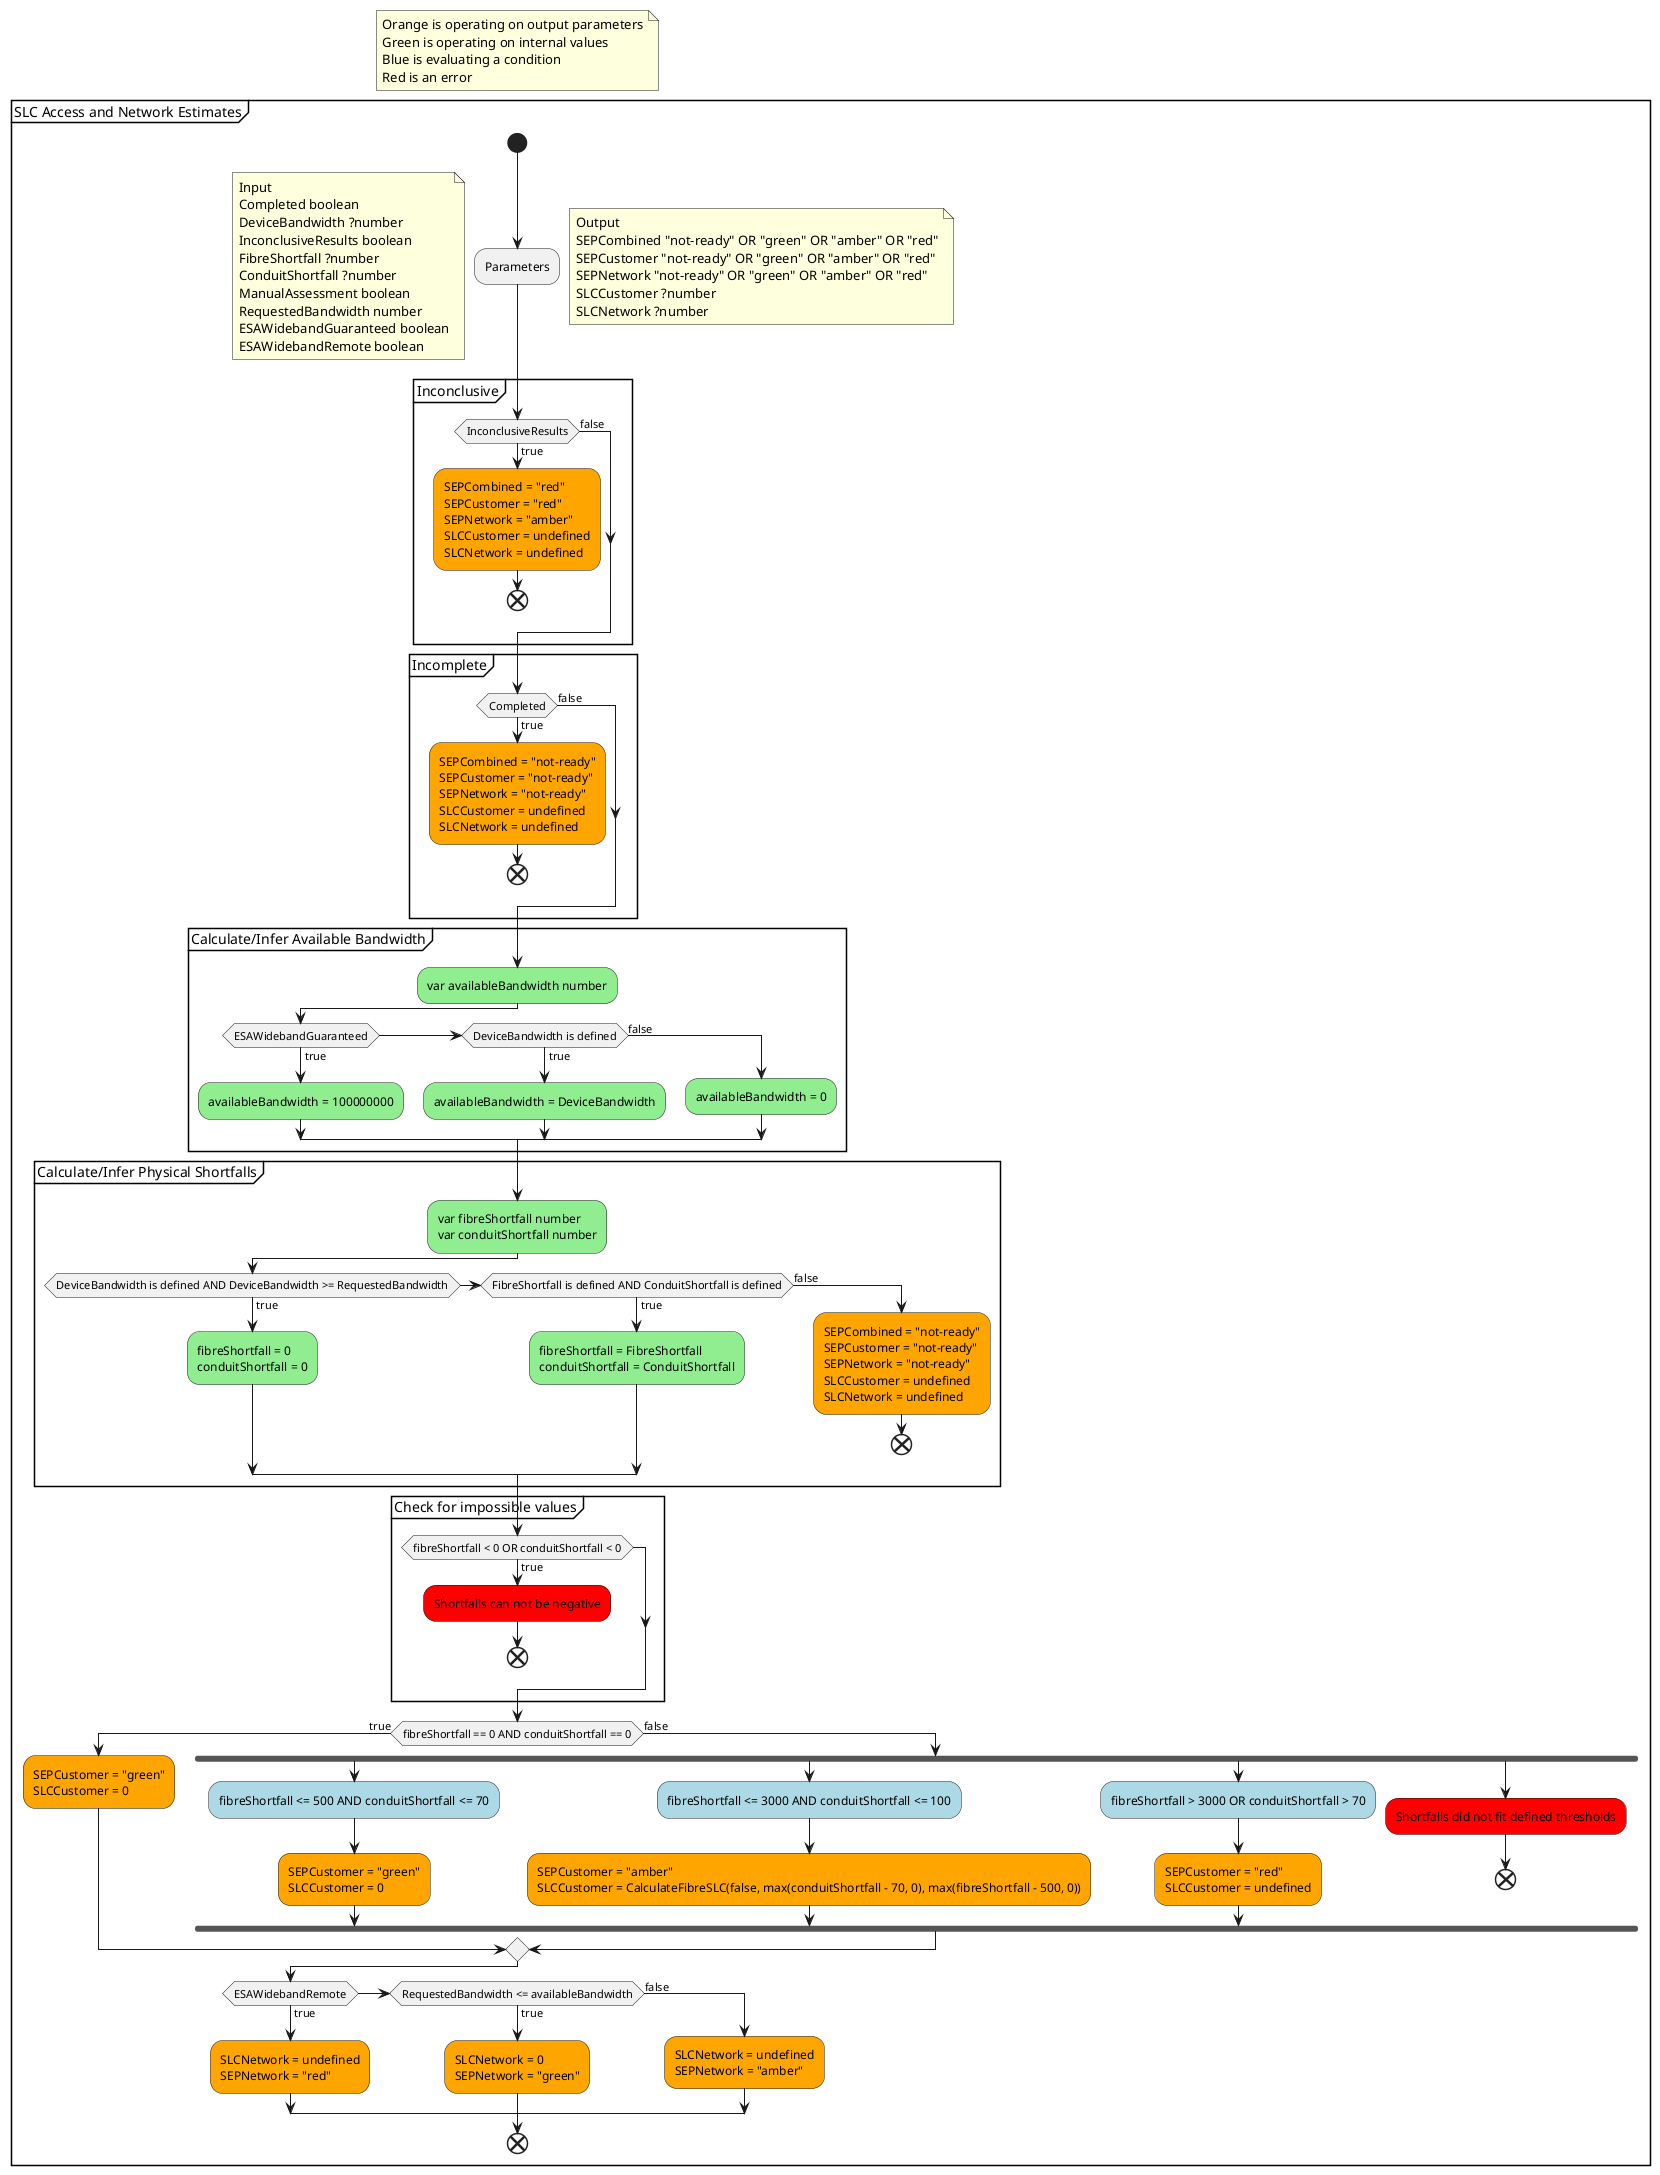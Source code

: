 @startuml

skinparam MovingData_DocumentType InputOutputProcessV1

floating note
  Orange is operating on output parameters
  Green is operating on internal values
  Blue is evaluating a condition
  Red is an error
endnote

partition "SLC Access and Network Estimates" {
  start

  :Parameters;

  note left
      Input
      Completed boolean
      DeviceBandwidth ?number
      InconclusiveResults boolean
      FibreShortfall ?number
      ConduitShortfall ?number
      ManualAssessment boolean
      RequestedBandwidth number
      ESAWidebandGuaranteed boolean
      ESAWidebandRemote boolean
  endnote
  note right
      Output
      SEPCombined "not-ready" OR "green" OR "amber" OR "red"
      SEPCustomer "not-ready" OR "green" OR "amber" OR "red"
      SEPNetwork "not-ready" OR "green" OR "amber" OR "red"
      SLCCustomer ?number
      SLCNetwork ?number
  endnote

  partition "Inconclusive" {
    if (InconclusiveResults) then (true)
      #Orange:SEPCombined = "red"
      SEPCustomer = "red"
      SEPNetwork = "amber"
      SLCCustomer = undefined
      SLCNetwork = undefined;

      end
    else (false)
    endif
  }
  partition "Incomplete" {
    if (Completed) then (true)
      #Orange:SEPCombined = "not-ready"
      SEPCustomer = "not-ready"
      SEPNetwork = "not-ready"
      SLCCustomer = undefined
      SLCNetwork = undefined;

      end
    else (false)
    endif
  }
  partition "Calculate/Infer Available Bandwidth" {
    #LightGreen:var availableBandwidth number;

    if (ESAWidebandGuaranteed) then (true)
      #LightGreen:availableBandwidth = 100000000;
    else if (DeviceBandwidth is defined) then (true)
      #LightGreen:availableBandwidth = DeviceBandwidth;
    else (false)
      #LightGreen:availableBandwidth = 0;
    endif
  }
  partition "Calculate/Infer Physical Shortfalls" {
    #LightGreen:var fibreShortfall number
    var conduitShortfall number;

    if (DeviceBandwidth is defined AND DeviceBandwidth >= RequestedBandwidth) then (true)
      #LightGreen:fibreShortfall = 0
      conduitShortfall = 0;
    else if (FibreShortfall is defined AND ConduitShortfall is defined) then (true)
      #LightGreen:fibreShortfall = FibreShortfall
      conduitShortfall = ConduitShortfall;
    else (false)
      #Orange:SEPCombined = "not-ready"
      SEPCustomer = "not-ready"
      SEPNetwork = "not-ready"
      SLCCustomer = undefined
      SLCNetwork = undefined;

      end
    endif
  }
  partition "Check for impossible values" {
    if (fibreShortfall < 0 OR conduitShortfall < 0) then (true)
      #Red:Shortfalls can not be negative;

      end
    endif
  }

  if (fibreShortfall == 0 AND conduitShortfall == 0) then (true)
    #Orange:SEPCustomer = "green"
    SLCCustomer = 0;
  else (false)
    fork
      #LightBlue:fibreShortfall <= 500 AND conduitShortfall <= 70;
      #Orange:SEPCustomer = "green"
      SLCCustomer = 0;
    forkagain
      #LightBlue:fibreShortfall <= 3000 AND conduitShortfall <= 100;
      #Orange:SEPCustomer = "amber"
      SLCCustomer = CalculateFibreSLC(false, max(conduitShortfall - 70, 0), max(fibreShortfall - 500, 0));
    forkagain
      #LightBlue:fibreShortfall > 3000 OR conduitShortfall > 70;
      #Orange:SEPCustomer = "red"
      SLCCustomer = undefined;
    forkagain
      #Red:Shortfalls did not fit defined thresholds;

      end
    endfork
  endif
  if (ESAWidebandRemote) then (true)
    #Orange:SLCNetwork = undefined
    SEPNetwork = "red";
  else if (RequestedBandwidth <= availableBandwidth) then (true)
    #Orange:SLCNetwork = 0
    SEPNetwork = "green";
  else (false)
    #Orange:SLCNetwork = undefined
    SEPNetwork = "amber";
  endif

  end
}

@enduml
